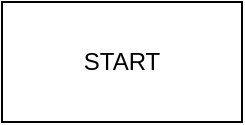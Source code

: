 <mxfile version="12.9.13" type="device"><diagram id="MVoLsNAXSojVSdJXlY6Y" name="Page-1"><mxGraphModel dx="1024" dy="584" grid="1" gridSize="10" guides="1" tooltips="1" connect="1" arrows="1" fold="1" page="1" pageScale="1" pageWidth="1169" pageHeight="827" math="0" shadow="0"><root><mxCell id="0"/><mxCell id="1" parent="0"/><mxCell id="vEW74WgxijVjs5FuzwU0-1" value="START" style="rounded=0;whiteSpace=wrap;html=1;" vertex="1" parent="1"><mxGeometry x="460" y="270" width="120" height="60" as="geometry"/></mxCell></root></mxGraphModel></diagram></mxfile>